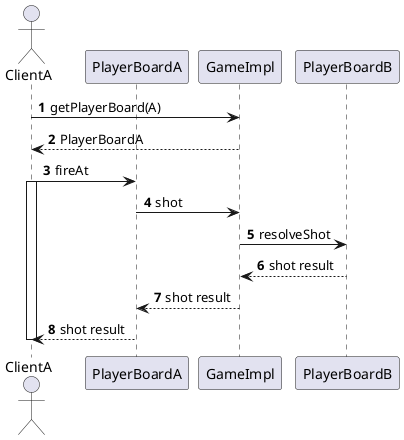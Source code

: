 @startuml
'https://plantuml.com/sequence-diagram

autonumber

actor ClientA
participant PlayerBoardA
participant GameImpl
participant PlayerBoardB

ClientA -> GameImpl : getPlayerBoard(A)
ClientA <-- GameImpl : PlayerBoardA

ClientA -> PlayerBoardA : fireAt
activate ClientA

PlayerBoardA -> GameImpl : shot
GameImpl -> PlayerBoardB : resolveShot
GameImpl <-- PlayerBoardB : shot result
GameImpl --> PlayerBoardA : shot result
PlayerBoardA --> ClientA : shot result

deactivate ClientA


@enduml